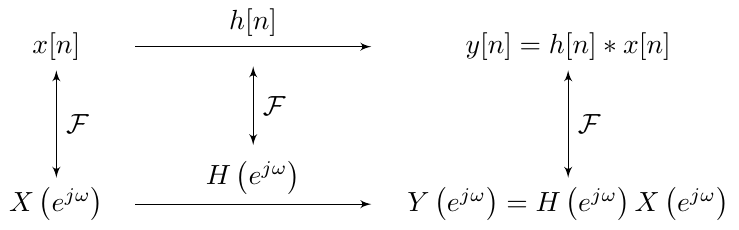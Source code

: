 \documentclass{standalone}
\usepackage{tikz}
\usetikzlibrary{calc}
\usetikzlibrary{positioning}
\usetikzlibrary{shapes,arrows,decorations.pathreplacing,decorations.markings}
\tikzstyle{block} = [draw, fill=gray!20, rectangle]
\tikzstyle{sum} = [draw, fill=gray!20, circle, node distance=1cm]
\tikzstyle{input} = [coordinate]
\tikzstyle{output} = [coordinate]
\tikzstyle{pinstyle} = [pin edge={to-,thin,black}]
\usepackage{pgfplots}
 \pgfplotsset{compat=1.13}
 \usepackage{transparent}

\begin{document}
\begin{tikzpicture}[auto, node distance=2cm,>=latex',scale=1, every node/.style={transform shape}]

  \node [input] at (0,0) (input1) {};
  \node [input] at (0,-2) (input2) {};
  \node [output] at (3,0) (output1) {};
  \node [output] at (3,-2) (output2) {};

  \node at (-1,0) (x) {$x[n]$};
  \node at (-1,-2) (X) {$X\left(e^{j\omega}\right)$};

  \node at (5.5,0) (y) {$y[n] = h[n] * x[n]$};
  \node at (5.5,-2) (Y) {$Y\left(e^{j\omega}\right) = H\left(e^{j\omega}\right) X\left(e^{j\omega}\right)$};

  \draw[->] (input1) -- node {$h[n]$} (output1);
  \draw[->] (input2) -- node {$H\left(e^{j\omega}\right)$} (output2);

  \draw[<->] (x) -- node {$\mathcal{F}$} (X);
  \draw[<->] (y) -- node {$\mathcal{F}$} (Y);

  \draw[<->] (1.5,-0.25) -- node {$\mathcal{F}$} (1.5,-1.25);
\end{tikzpicture}
\end{document}
